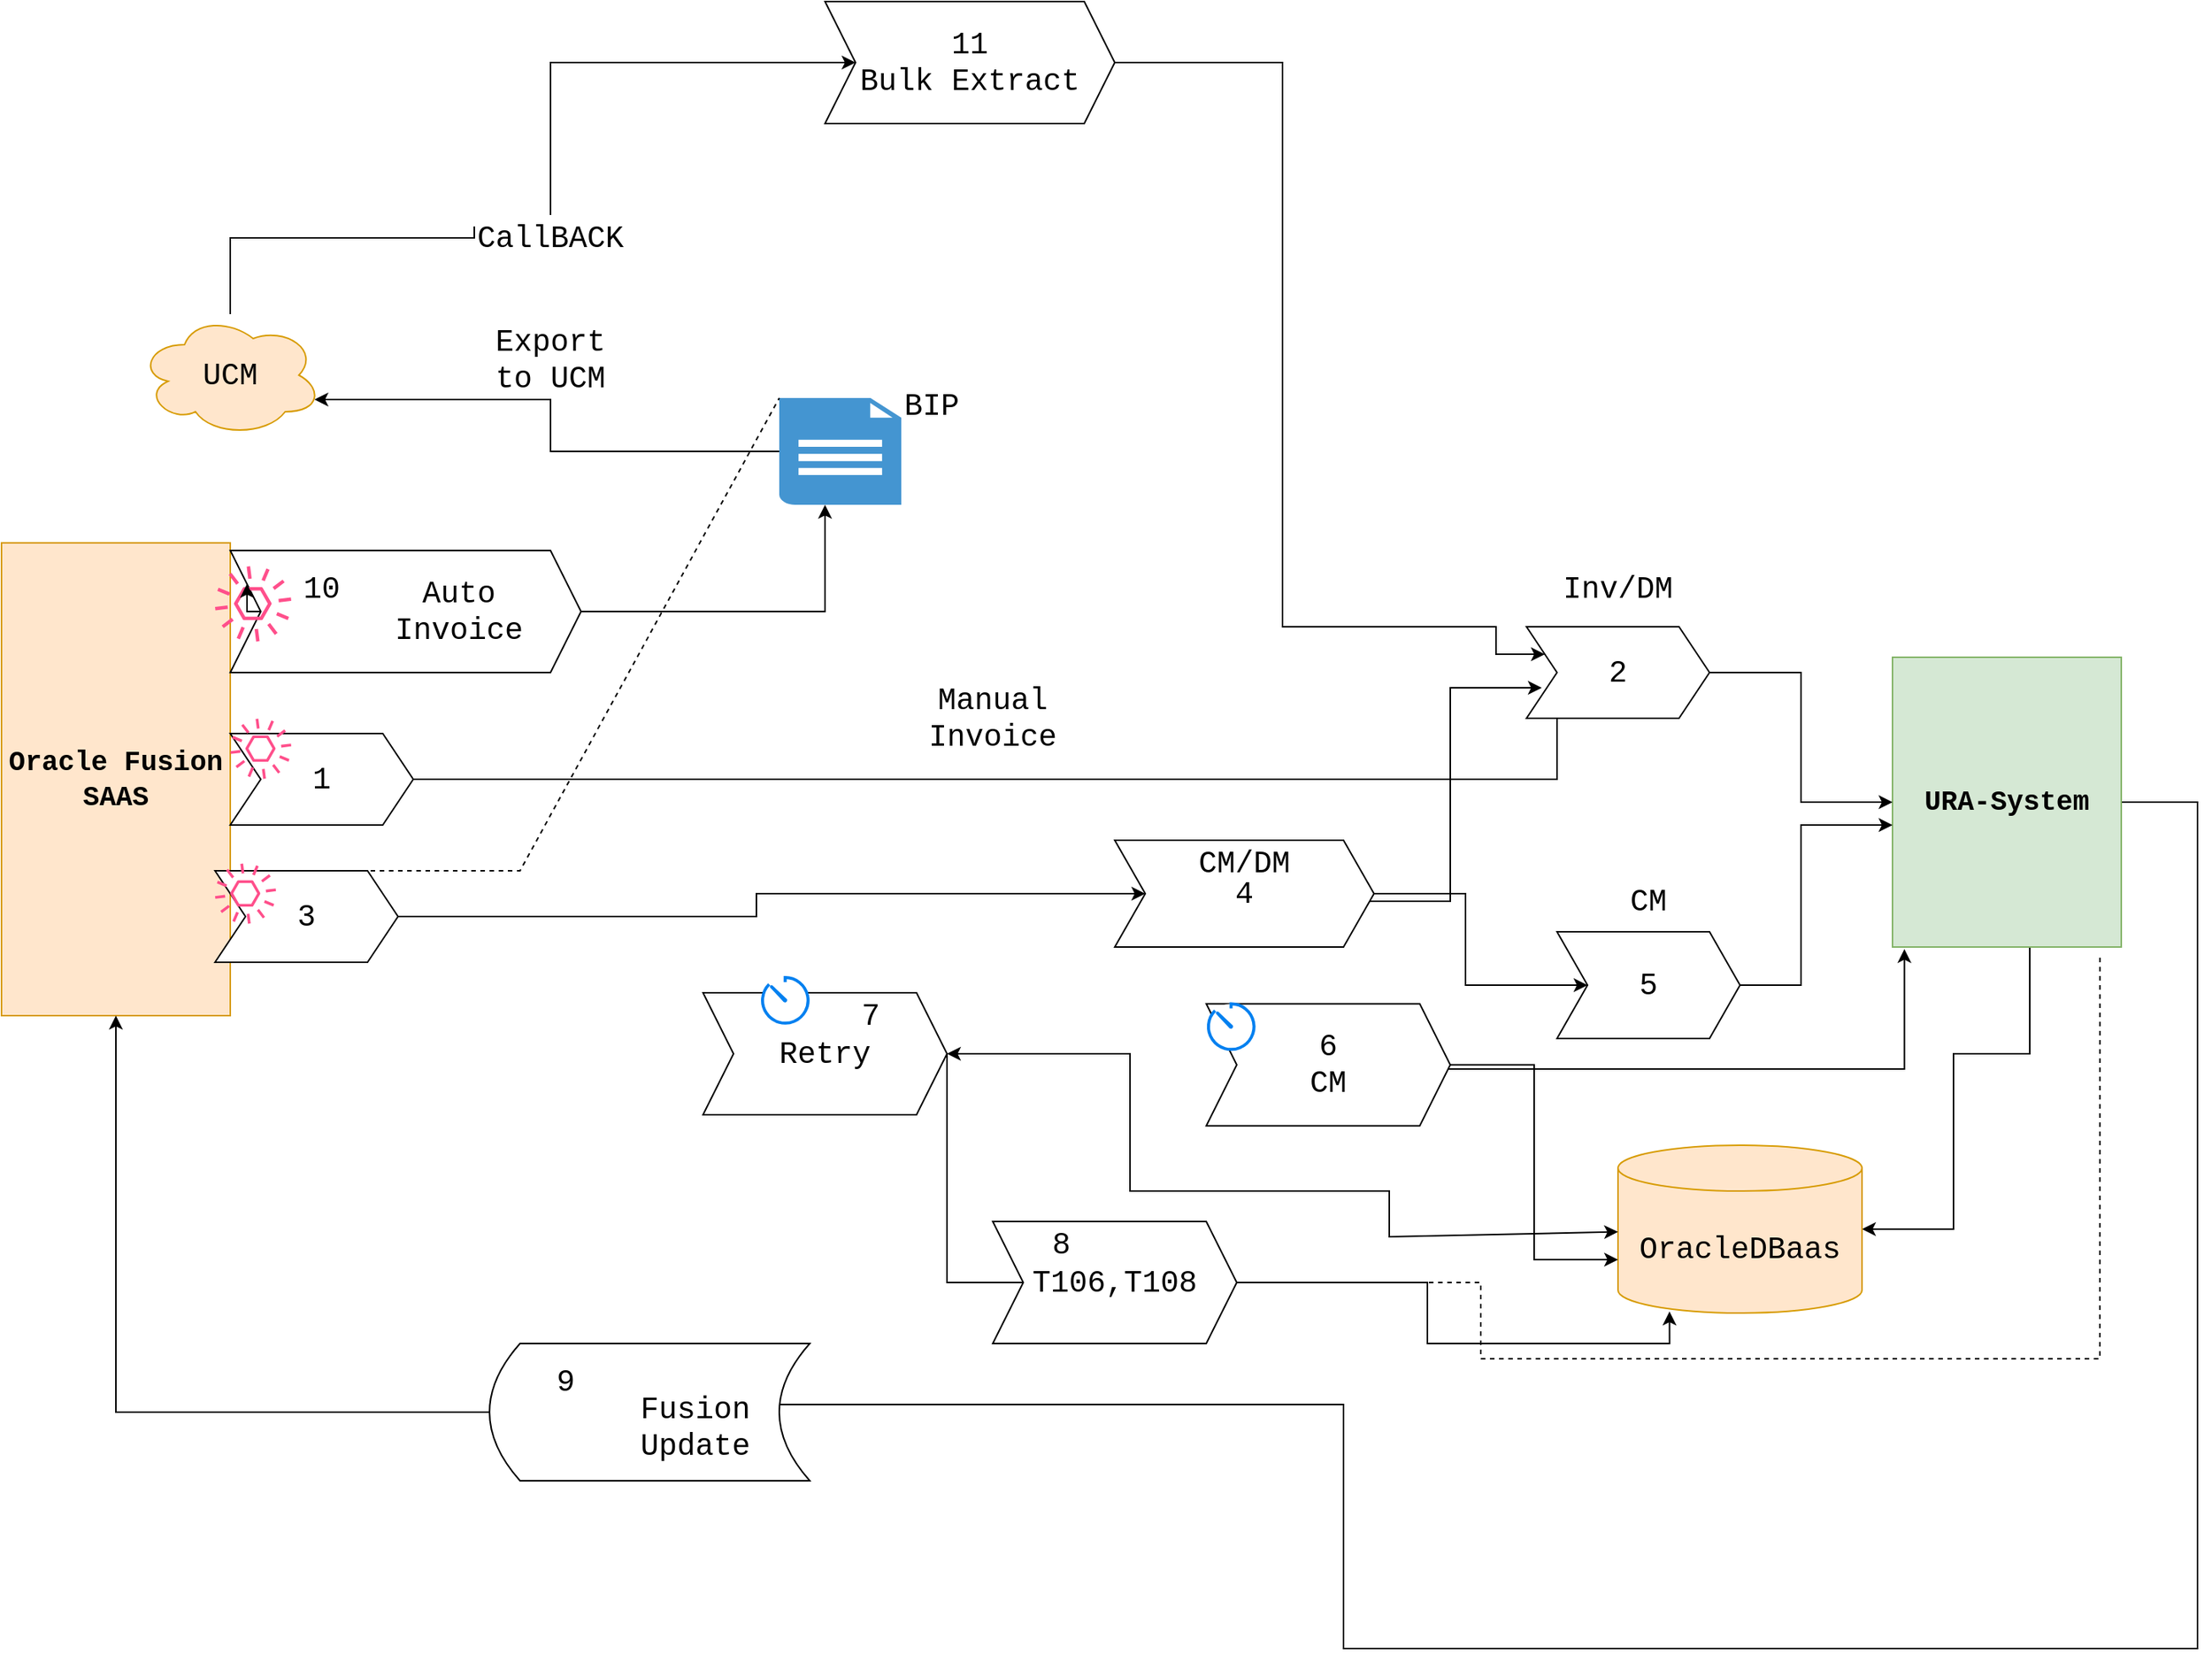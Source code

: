 <mxfile version="15.5.8" type="github">
  <diagram id="HXzt17Rm_zem7e5teo9B" name="Page-1">
    <mxGraphModel dx="2940" dy="1704" grid="1" gridSize="10" guides="1" tooltips="1" connect="1" arrows="1" fold="1" page="1" pageScale="1" pageWidth="850" pageHeight="1100" math="0" shadow="0">
      <root>
        <mxCell id="0" />
        <mxCell id="1" parent="0" />
        <mxCell id="_rh--6CCZ1OBjoR3TniN-2" value="&lt;h2&gt;&lt;font face=&quot;Courier New&quot;&gt;Oracle Fusion SAAS&lt;/font&gt;&lt;/h2&gt;" style="rounded=0;whiteSpace=wrap;html=1;fillColor=#ffe6cc;strokeColor=#d79b00;" vertex="1" parent="1">
          <mxGeometry x="-1150" y="185" width="150" height="310" as="geometry" />
        </mxCell>
        <mxCell id="_rh--6CCZ1OBjoR3TniN-22" style="edgeStyle=orthogonalEdgeStyle;rounded=0;orthogonalLoop=1;jettySize=auto;html=1;fontFamily=Courier New;fontSize=20;" edge="1" parent="1" source="_rh--6CCZ1OBjoR3TniN-4" target="_rh--6CCZ1OBjoR3TniN-21">
          <mxGeometry relative="1" as="geometry">
            <mxPoint x="130" y="660" as="targetPoint" />
            <Array as="points">
              <mxPoint x="180" y="520" />
              <mxPoint x="130" y="520" />
              <mxPoint x="130" y="635" />
            </Array>
          </mxGeometry>
        </mxCell>
        <mxCell id="_rh--6CCZ1OBjoR3TniN-61" style="edgeStyle=orthogonalEdgeStyle;rounded=0;orthogonalLoop=1;jettySize=auto;html=1;fontFamily=Courier New;fontSize=20;entryX=0.906;entryY=0.425;entryDx=0;entryDy=0;entryPerimeter=0;" edge="1" parent="1" source="_rh--6CCZ1OBjoR3TniN-4" target="_rh--6CCZ1OBjoR3TniN-58">
          <mxGeometry relative="1" as="geometry">
            <mxPoint x="-610" y="720" as="targetPoint" />
            <Array as="points">
              <mxPoint x="290" y="355" />
              <mxPoint x="290" y="910" />
              <mxPoint x="-270" y="910" />
              <mxPoint x="-270" y="750" />
              <mxPoint x="-676" y="750" />
            </Array>
          </mxGeometry>
        </mxCell>
        <mxCell id="_rh--6CCZ1OBjoR3TniN-4" value="&lt;h2&gt;&lt;font face=&quot;Courier New&quot;&gt;URA-System &lt;/font&gt;&lt;br&gt;&lt;/h2&gt;" style="rounded=0;whiteSpace=wrap;html=1;fillColor=#d5e8d4;strokeColor=#82b366;" vertex="1" parent="1">
          <mxGeometry x="90" y="260" width="150" height="190" as="geometry" />
        </mxCell>
        <mxCell id="_rh--6CCZ1OBjoR3TniN-77" style="edgeStyle=orthogonalEdgeStyle;rounded=0;orthogonalLoop=1;jettySize=auto;html=1;entryX=0.96;entryY=0.7;entryDx=0;entryDy=0;entryPerimeter=0;fontFamily=Courier New;fontSize=20;" edge="1" parent="1" source="_rh--6CCZ1OBjoR3TniN-6" target="_rh--6CCZ1OBjoR3TniN-75">
          <mxGeometry relative="1" as="geometry" />
        </mxCell>
        <mxCell id="_rh--6CCZ1OBjoR3TniN-6" value="" style="shadow=0;dashed=0;html=1;strokeColor=none;fillColor=#4495D1;labelPosition=center;verticalLabelPosition=bottom;verticalAlign=top;align=center;outlineConnect=0;shape=mxgraph.veeam.2d.report;fontFamily=Courier New;" vertex="1" parent="1">
          <mxGeometry x="-640" y="90" width="80" height="70" as="geometry" />
        </mxCell>
        <mxCell id="_rh--6CCZ1OBjoR3TniN-14" style="edgeStyle=orthogonalEdgeStyle;rounded=0;orthogonalLoop=1;jettySize=auto;html=1;entryX=0;entryY=0.5;entryDx=0;entryDy=0;fontFamily=Courier New;fontSize=20;" edge="1" parent="1" source="_rh--6CCZ1OBjoR3TniN-7" target="_rh--6CCZ1OBjoR3TniN-8">
          <mxGeometry relative="1" as="geometry" />
        </mxCell>
        <mxCell id="_rh--6CCZ1OBjoR3TniN-31" style="edgeStyle=orthogonalEdgeStyle;rounded=0;orthogonalLoop=1;jettySize=auto;html=1;fontFamily=Courier New;fontSize=20;startArrow=none;" edge="1" parent="1" source="_rh--6CCZ1OBjoR3TniN-68" target="_rh--6CCZ1OBjoR3TniN-6">
          <mxGeometry relative="1" as="geometry">
            <Array as="points">
              <mxPoint x="-610" y="230" />
            </Array>
          </mxGeometry>
        </mxCell>
        <mxCell id="_rh--6CCZ1OBjoR3TniN-7" value="1" style="shape=step;perimeter=stepPerimeter;whiteSpace=wrap;html=1;fixedSize=1;fontFamily=Courier New;fontSize=20;" vertex="1" parent="1">
          <mxGeometry x="-1000" y="310" width="120" height="60" as="geometry" />
        </mxCell>
        <mxCell id="_rh--6CCZ1OBjoR3TniN-15" style="edgeStyle=orthogonalEdgeStyle;rounded=0;orthogonalLoop=1;jettySize=auto;html=1;fontFamily=Courier New;fontSize=20;" edge="1" parent="1" source="_rh--6CCZ1OBjoR3TniN-8" target="_rh--6CCZ1OBjoR3TniN-4">
          <mxGeometry relative="1" as="geometry" />
        </mxCell>
        <mxCell id="_rh--6CCZ1OBjoR3TniN-8" value="2" style="shape=step;perimeter=stepPerimeter;whiteSpace=wrap;html=1;fixedSize=1;fontFamily=Courier New;fontSize=20;" vertex="1" parent="1">
          <mxGeometry x="-150" y="240" width="120" height="60" as="geometry" />
        </mxCell>
        <mxCell id="_rh--6CCZ1OBjoR3TniN-9" value="" style="sketch=0;outlineConnect=0;fontColor=#232F3E;gradientColor=none;fillColor=#FF4F8B;strokeColor=none;dashed=0;verticalLabelPosition=bottom;verticalAlign=top;align=center;html=1;fontSize=12;fontStyle=0;aspect=fixed;pointerEvents=1;shape=mxgraph.aws4.event;fontFamily=Courier New;" vertex="1" parent="1">
          <mxGeometry x="-1000" y="300" width="40" height="40" as="geometry" />
        </mxCell>
        <mxCell id="_rh--6CCZ1OBjoR3TniN-17" style="edgeStyle=orthogonalEdgeStyle;rounded=0;orthogonalLoop=1;jettySize=auto;html=1;entryX=0;entryY=0.5;entryDx=0;entryDy=0;fontFamily=Courier New;fontSize=20;" edge="1" parent="1" source="_rh--6CCZ1OBjoR3TniN-10" target="_rh--6CCZ1OBjoR3TniN-16">
          <mxGeometry relative="1" as="geometry" />
        </mxCell>
        <mxCell id="_rh--6CCZ1OBjoR3TniN-10" value="3" style="shape=step;perimeter=stepPerimeter;whiteSpace=wrap;html=1;fixedSize=1;fontFamily=Courier New;fontSize=20;" vertex="1" parent="1">
          <mxGeometry x="-1010" y="400" width="120" height="60" as="geometry" />
        </mxCell>
        <mxCell id="_rh--6CCZ1OBjoR3TniN-11" value="" style="sketch=0;outlineConnect=0;fontColor=#232F3E;gradientColor=none;fillColor=#FF4F8B;strokeColor=none;dashed=0;verticalLabelPosition=bottom;verticalAlign=top;align=center;html=1;fontSize=12;fontStyle=0;aspect=fixed;pointerEvents=1;shape=mxgraph.aws4.event;fontFamily=Courier New;" vertex="1" parent="1">
          <mxGeometry x="-1010" y="395" width="40" height="40" as="geometry" />
        </mxCell>
        <mxCell id="_rh--6CCZ1OBjoR3TniN-24" style="edgeStyle=orthogonalEdgeStyle;rounded=0;orthogonalLoop=1;jettySize=auto;html=1;fontFamily=Courier New;fontSize=20;" edge="1" parent="1" source="_rh--6CCZ1OBjoR3TniN-16">
          <mxGeometry relative="1" as="geometry">
            <mxPoint x="-140" y="280" as="targetPoint" />
            <Array as="points">
              <mxPoint x="-200" y="420" />
              <mxPoint x="-200" y="280" />
            </Array>
          </mxGeometry>
        </mxCell>
        <mxCell id="_rh--6CCZ1OBjoR3TniN-27" style="edgeStyle=orthogonalEdgeStyle;rounded=0;orthogonalLoop=1;jettySize=auto;html=1;entryX=0;entryY=0.5;entryDx=0;entryDy=0;fontFamily=Courier New;fontSize=20;" edge="1" parent="1" source="_rh--6CCZ1OBjoR3TniN-16" target="_rh--6CCZ1OBjoR3TniN-25">
          <mxGeometry relative="1" as="geometry" />
        </mxCell>
        <mxCell id="_rh--6CCZ1OBjoR3TniN-16" value="4" style="shape=step;perimeter=stepPerimeter;whiteSpace=wrap;html=1;fixedSize=1;fontFamily=Courier New;fontSize=20;" vertex="1" parent="1">
          <mxGeometry x="-420" y="380" width="170" height="70" as="geometry" />
        </mxCell>
        <mxCell id="_rh--6CCZ1OBjoR3TniN-19" value="&lt;div&gt;Manual&lt;/div&gt;&lt;div&gt;Invoice&lt;/div&gt;" style="text;html=1;strokeColor=none;fillColor=none;align=center;verticalAlign=middle;whiteSpace=wrap;rounded=0;fontFamily=Courier New;fontSize=20;" vertex="1" parent="1">
          <mxGeometry x="-560" y="270" width="120" height="60" as="geometry" />
        </mxCell>
        <mxCell id="_rh--6CCZ1OBjoR3TniN-20" value="CM/DM" style="text;html=1;strokeColor=none;fillColor=none;align=center;verticalAlign=middle;whiteSpace=wrap;rounded=0;fontFamily=Courier New;fontSize=20;" vertex="1" parent="1">
          <mxGeometry x="-380" y="370" width="90" height="50" as="geometry" />
        </mxCell>
        <mxCell id="_rh--6CCZ1OBjoR3TniN-21" value="OracleDBaas" style="shape=cylinder3;whiteSpace=wrap;html=1;boundedLbl=1;backgroundOutline=1;size=15;fontFamily=Courier New;fontSize=20;fillColor=#ffe6cc;strokeColor=#d79b00;" vertex="1" parent="1">
          <mxGeometry x="-90" y="580" width="160" height="110" as="geometry" />
        </mxCell>
        <mxCell id="_rh--6CCZ1OBjoR3TniN-30" style="edgeStyle=orthogonalEdgeStyle;rounded=0;orthogonalLoop=1;jettySize=auto;html=1;fontFamily=Courier New;fontSize=20;" edge="1" parent="1" source="_rh--6CCZ1OBjoR3TniN-25" target="_rh--6CCZ1OBjoR3TniN-4">
          <mxGeometry relative="1" as="geometry">
            <mxPoint x="80" y="370" as="targetPoint" />
            <Array as="points">
              <mxPoint x="30" y="475" />
              <mxPoint x="30" y="370" />
            </Array>
          </mxGeometry>
        </mxCell>
        <mxCell id="_rh--6CCZ1OBjoR3TniN-25" value="5" style="shape=step;perimeter=stepPerimeter;whiteSpace=wrap;html=1;fixedSize=1;fontFamily=Courier New;fontSize=20;" vertex="1" parent="1">
          <mxGeometry x="-130" y="440" width="120" height="70" as="geometry" />
        </mxCell>
        <mxCell id="_rh--6CCZ1OBjoR3TniN-28" value="CM" style="text;html=1;strokeColor=none;fillColor=none;align=center;verticalAlign=middle;whiteSpace=wrap;rounded=0;fontFamily=Courier New;fontSize=20;" vertex="1" parent="1">
          <mxGeometry x="-100" y="405" width="60" height="30" as="geometry" />
        </mxCell>
        <mxCell id="_rh--6CCZ1OBjoR3TniN-29" value="Inv/DM" style="text;html=1;strokeColor=none;fillColor=none;align=center;verticalAlign=middle;whiteSpace=wrap;rounded=0;fontFamily=Courier New;fontSize=20;" vertex="1" parent="1">
          <mxGeometry x="-130" y="200" width="80" height="30" as="geometry" />
        </mxCell>
        <mxCell id="_rh--6CCZ1OBjoR3TniN-36" value="BIP" style="text;html=1;strokeColor=none;fillColor=none;align=center;verticalAlign=middle;whiteSpace=wrap;rounded=0;fontFamily=Courier New;fontSize=20;" vertex="1" parent="1">
          <mxGeometry x="-570" y="80" width="60" height="30" as="geometry" />
        </mxCell>
        <mxCell id="_rh--6CCZ1OBjoR3TniN-43" style="edgeStyle=orthogonalEdgeStyle;rounded=0;orthogonalLoop=1;jettySize=auto;html=1;entryX=0.052;entryY=1.007;entryDx=0;entryDy=0;entryPerimeter=0;fontFamily=Courier New;fontSize=20;" edge="1" parent="1" source="_rh--6CCZ1OBjoR3TniN-41" target="_rh--6CCZ1OBjoR3TniN-4">
          <mxGeometry relative="1" as="geometry">
            <Array as="points">
              <mxPoint x="98" y="530" />
            </Array>
          </mxGeometry>
        </mxCell>
        <mxCell id="_rh--6CCZ1OBjoR3TniN-51" style="edgeStyle=orthogonalEdgeStyle;rounded=0;orthogonalLoop=1;jettySize=auto;html=1;entryX=0;entryY=0;entryDx=0;entryDy=75;entryPerimeter=0;fontFamily=Courier New;fontSize=20;" edge="1" parent="1" source="_rh--6CCZ1OBjoR3TniN-41" target="_rh--6CCZ1OBjoR3TniN-21">
          <mxGeometry relative="1" as="geometry" />
        </mxCell>
        <mxCell id="_rh--6CCZ1OBjoR3TniN-41" value="&lt;div&gt;6&lt;/div&gt;&lt;div&gt;CM&lt;br&gt;&lt;/div&gt;" style="shape=step;perimeter=stepPerimeter;whiteSpace=wrap;html=1;fixedSize=1;fontFamily=Courier New;fontSize=20;" vertex="1" parent="1">
          <mxGeometry x="-360" y="487.25" width="160" height="80" as="geometry" />
        </mxCell>
        <mxCell id="_rh--6CCZ1OBjoR3TniN-42" value="" style="html=1;verticalLabelPosition=bottom;align=center;labelBackgroundColor=#ffffff;verticalAlign=top;strokeWidth=2;strokeColor=#0080F0;shadow=0;dashed=0;shape=mxgraph.ios7.icons.gauge;fontFamily=Courier New;fontSize=20;" vertex="1" parent="1">
          <mxGeometry x="-360" y="487.25" width="32.4" height="31.5" as="geometry" />
        </mxCell>
        <mxCell id="_rh--6CCZ1OBjoR3TniN-47" style="edgeStyle=orthogonalEdgeStyle;rounded=0;orthogonalLoop=1;jettySize=auto;html=1;fontFamily=Courier New;fontSize=20;entryX=0;entryY=0.5;entryDx=0;entryDy=0;exitX=1;exitY=0.5;exitDx=0;exitDy=0;" edge="1" parent="1" source="_rh--6CCZ1OBjoR3TniN-44" target="_rh--6CCZ1OBjoR3TniN-46">
          <mxGeometry relative="1" as="geometry">
            <mxPoint x="-450" y="670" as="targetPoint" />
            <mxPoint x="-380" y="560" as="sourcePoint" />
            <Array as="points">
              <mxPoint x="-470" y="670" />
              <mxPoint x="-390" y="670" />
            </Array>
          </mxGeometry>
        </mxCell>
        <mxCell id="_rh--6CCZ1OBjoR3TniN-44" value="Retry" style="shape=step;perimeter=stepPerimeter;whiteSpace=wrap;html=1;fixedSize=1;fontFamily=Courier New;fontSize=20;" vertex="1" parent="1">
          <mxGeometry x="-690" y="480" width="160" height="80" as="geometry" />
        </mxCell>
        <mxCell id="_rh--6CCZ1OBjoR3TniN-45" value="" style="html=1;verticalLabelPosition=bottom;align=center;labelBackgroundColor=#ffffff;verticalAlign=top;strokeWidth=2;strokeColor=#0080F0;shadow=0;dashed=0;shape=mxgraph.ios7.icons.gauge;fontFamily=Courier New;fontSize=20;" vertex="1" parent="1">
          <mxGeometry x="-652.4" y="470" width="32.4" height="31.5" as="geometry" />
        </mxCell>
        <mxCell id="_rh--6CCZ1OBjoR3TniN-56" style="edgeStyle=orthogonalEdgeStyle;rounded=0;orthogonalLoop=1;jettySize=auto;html=1;entryX=0.211;entryY=0.991;entryDx=0;entryDy=0;entryPerimeter=0;fontFamily=Courier New;fontSize=20;" edge="1" parent="1" source="_rh--6CCZ1OBjoR3TniN-46" target="_rh--6CCZ1OBjoR3TniN-21">
          <mxGeometry relative="1" as="geometry" />
        </mxCell>
        <mxCell id="_rh--6CCZ1OBjoR3TniN-46" value="T106,T108" style="shape=step;perimeter=stepPerimeter;whiteSpace=wrap;html=1;fixedSize=1;fontFamily=Courier New;fontSize=20;" vertex="1" parent="1">
          <mxGeometry x="-500" y="630" width="160" height="80" as="geometry" />
        </mxCell>
        <mxCell id="_rh--6CCZ1OBjoR3TniN-48" value="7" style="text;html=1;strokeColor=none;fillColor=none;align=center;verticalAlign=middle;whiteSpace=wrap;rounded=0;fontFamily=Courier New;fontSize=20;" vertex="1" parent="1">
          <mxGeometry x="-610" y="480" width="60" height="30" as="geometry" />
        </mxCell>
        <mxCell id="_rh--6CCZ1OBjoR3TniN-49" value="8" style="text;html=1;strokeColor=none;fillColor=none;align=center;verticalAlign=middle;whiteSpace=wrap;rounded=0;fontFamily=Courier New;fontSize=20;" vertex="1" parent="1">
          <mxGeometry x="-485" y="630" width="60" height="30" as="geometry" />
        </mxCell>
        <mxCell id="_rh--6CCZ1OBjoR3TniN-53" value="" style="endArrow=classic;startArrow=classic;html=1;rounded=0;fontFamily=Courier New;fontSize=20;exitX=1;exitY=0.5;exitDx=0;exitDy=0;" edge="1" parent="1" source="_rh--6CCZ1OBjoR3TniN-44" target="_rh--6CCZ1OBjoR3TniN-21">
          <mxGeometry width="50" height="50" relative="1" as="geometry">
            <mxPoint x="-500" y="520" as="sourcePoint" />
            <mxPoint x="-420" y="610" as="targetPoint" />
            <Array as="points">
              <mxPoint x="-410" y="520" />
              <mxPoint x="-410" y="610" />
              <mxPoint x="-240" y="610" />
              <mxPoint x="-240" y="640" />
            </Array>
          </mxGeometry>
        </mxCell>
        <mxCell id="_rh--6CCZ1OBjoR3TniN-55" value="" style="endArrow=none;dashed=1;html=1;rounded=0;fontFamily=Courier New;fontSize=20;exitX=1;exitY=0.5;exitDx=0;exitDy=0;entryX=0.907;entryY=1.032;entryDx=0;entryDy=0;entryPerimeter=0;" edge="1" parent="1" source="_rh--6CCZ1OBjoR3TniN-46" target="_rh--6CCZ1OBjoR3TniN-4">
          <mxGeometry width="50" height="50" relative="1" as="geometry">
            <mxPoint x="-140" y="720" as="sourcePoint" />
            <mxPoint x="290" y="770" as="targetPoint" />
            <Array as="points">
              <mxPoint x="-180" y="670" />
              <mxPoint x="-180" y="720" />
              <mxPoint x="140" y="720" />
              <mxPoint x="226" y="720" />
            </Array>
          </mxGeometry>
        </mxCell>
        <mxCell id="_rh--6CCZ1OBjoR3TniN-60" style="edgeStyle=orthogonalEdgeStyle;rounded=0;orthogonalLoop=1;jettySize=auto;html=1;fontFamily=Courier New;fontSize=20;" edge="1" parent="1" source="_rh--6CCZ1OBjoR3TniN-58" target="_rh--6CCZ1OBjoR3TniN-2">
          <mxGeometry relative="1" as="geometry" />
        </mxCell>
        <mxCell id="_rh--6CCZ1OBjoR3TniN-58" value="" style="shape=dataStorage;whiteSpace=wrap;html=1;fixedSize=1;fontFamily=Courier New;fontSize=20;" vertex="1" parent="1">
          <mxGeometry x="-830" y="710" width="210" height="90" as="geometry" />
        </mxCell>
        <mxCell id="_rh--6CCZ1OBjoR3TniN-59" value="&lt;div&gt;Fusion&lt;/div&gt;&lt;div&gt;Update&lt;/div&gt;" style="text;html=1;strokeColor=none;fillColor=none;align=center;verticalAlign=middle;whiteSpace=wrap;rounded=0;fontFamily=Courier New;fontSize=20;" vertex="1" parent="1">
          <mxGeometry x="-780" y="740" width="170" height="50" as="geometry" />
        </mxCell>
        <mxCell id="_rh--6CCZ1OBjoR3TniN-62" value="" style="endArrow=none;dashed=1;html=1;rounded=0;fontFamily=Courier New;fontSize=20;exitX=0.75;exitY=0;exitDx=0;exitDy=0;" edge="1" parent="1" source="_rh--6CCZ1OBjoR3TniN-10">
          <mxGeometry width="50" height="50" relative="1" as="geometry">
            <mxPoint x="-560" y="400" as="sourcePoint" />
            <mxPoint x="-640" y="90" as="targetPoint" />
            <Array as="points">
              <mxPoint x="-810" y="400" />
            </Array>
          </mxGeometry>
        </mxCell>
        <mxCell id="_rh--6CCZ1OBjoR3TniN-65" value="9" style="text;html=1;strokeColor=none;fillColor=none;align=center;verticalAlign=middle;whiteSpace=wrap;rounded=0;fontFamily=Courier New;fontSize=20;" vertex="1" parent="1">
          <mxGeometry x="-810" y="720" width="60" height="30" as="geometry" />
        </mxCell>
        <mxCell id="_rh--6CCZ1OBjoR3TniN-68" value="" style="shape=step;perimeter=stepPerimeter;whiteSpace=wrap;html=1;fixedSize=1;fontFamily=Courier New;fontSize=20;" vertex="1" parent="1">
          <mxGeometry x="-1000" y="190" width="230" height="80" as="geometry" />
        </mxCell>
        <mxCell id="_rh--6CCZ1OBjoR3TniN-71" value="10" style="text;html=1;strokeColor=none;fillColor=none;align=center;verticalAlign=middle;whiteSpace=wrap;rounded=0;fontFamily=Courier New;fontSize=20;" vertex="1" parent="1">
          <mxGeometry x="-970" y="200" width="60" height="30" as="geometry" />
        </mxCell>
        <mxCell id="_rh--6CCZ1OBjoR3TniN-72" value="Auto Invoice" style="text;html=1;strokeColor=none;fillColor=none;align=center;verticalAlign=middle;whiteSpace=wrap;rounded=0;fontFamily=Courier New;fontSize=20;" vertex="1" parent="1">
          <mxGeometry x="-880" y="215" width="60" height="30" as="geometry" />
        </mxCell>
        <mxCell id="_rh--6CCZ1OBjoR3TniN-73" value="" style="sketch=0;outlineConnect=0;fontColor=#232F3E;gradientColor=none;fillColor=#FF4F8B;strokeColor=none;dashed=0;verticalLabelPosition=bottom;verticalAlign=top;align=center;html=1;fontSize=12;fontStyle=0;aspect=fixed;pointerEvents=1;shape=mxgraph.aws4.event;fontFamily=Courier New;" vertex="1" parent="1">
          <mxGeometry x="-1010" y="200" width="50" height="50" as="geometry" />
        </mxCell>
        <mxCell id="_rh--6CCZ1OBjoR3TniN-74" style="edgeStyle=orthogonalEdgeStyle;rounded=0;orthogonalLoop=1;jettySize=auto;html=1;exitX=0;exitY=0.5;exitDx=0;exitDy=0;entryX=0;entryY=0.25;entryDx=0;entryDy=0;fontFamily=Courier New;fontSize=20;" edge="1" parent="1" source="_rh--6CCZ1OBjoR3TniN-68" target="_rh--6CCZ1OBjoR3TniN-68">
          <mxGeometry relative="1" as="geometry" />
        </mxCell>
        <mxCell id="_rh--6CCZ1OBjoR3TniN-78" style="edgeStyle=orthogonalEdgeStyle;rounded=0;orthogonalLoop=1;jettySize=auto;html=1;fontFamily=Courier New;fontSize=20;startArrow=none;entryX=0;entryY=0.5;entryDx=0;entryDy=0;" edge="1" parent="1" source="_rh--6CCZ1OBjoR3TniN-79" target="_rh--6CCZ1OBjoR3TniN-81">
          <mxGeometry relative="1" as="geometry">
            <mxPoint x="-620" y="-140" as="targetPoint" />
            <Array as="points">
              <mxPoint x="-790" y="-130" />
            </Array>
          </mxGeometry>
        </mxCell>
        <mxCell id="_rh--6CCZ1OBjoR3TniN-75" value="UCM" style="ellipse;shape=cloud;whiteSpace=wrap;html=1;fontFamily=Courier New;fontSize=20;fillColor=#ffe6cc;strokeColor=#d79b00;" vertex="1" parent="1">
          <mxGeometry x="-1060" y="35" width="120" height="80" as="geometry" />
        </mxCell>
        <mxCell id="_rh--6CCZ1OBjoR3TniN-79" value="CallBACK" style="text;html=1;strokeColor=none;fillColor=none;align=center;verticalAlign=middle;whiteSpace=wrap;rounded=0;fontFamily=Courier New;fontSize=20;" vertex="1" parent="1">
          <mxGeometry x="-840" y="-30" width="100" height="30" as="geometry" />
        </mxCell>
        <mxCell id="_rh--6CCZ1OBjoR3TniN-80" value="" style="edgeStyle=orthogonalEdgeStyle;rounded=0;orthogonalLoop=1;jettySize=auto;html=1;fontFamily=Courier New;fontSize=20;endArrow=none;entryX=0;entryY=0.25;entryDx=0;entryDy=0;" edge="1" parent="1" source="_rh--6CCZ1OBjoR3TniN-75" target="_rh--6CCZ1OBjoR3TniN-79">
          <mxGeometry relative="1" as="geometry">
            <mxPoint x="-620" y="-140" as="targetPoint" />
            <mxPoint x="-1000" y="35" as="sourcePoint" />
            <Array as="points">
              <mxPoint x="-1000" y="-15" />
              <mxPoint x="-840" y="-15" />
            </Array>
          </mxGeometry>
        </mxCell>
        <mxCell id="_rh--6CCZ1OBjoR3TniN-83" style="edgeStyle=orthogonalEdgeStyle;rounded=0;orthogonalLoop=1;jettySize=auto;html=1;fontFamily=Courier New;fontSize=20;entryX=0;entryY=0.25;entryDx=0;entryDy=0;" edge="1" parent="1" source="_rh--6CCZ1OBjoR3TniN-81" target="_rh--6CCZ1OBjoR3TniN-8">
          <mxGeometry relative="1" as="geometry">
            <mxPoint x="-170" y="270" as="targetPoint" />
            <Array as="points">
              <mxPoint x="-310" y="-130" />
              <mxPoint x="-310" y="240" />
              <mxPoint x="-170" y="240" />
              <mxPoint x="-170" y="258" />
            </Array>
          </mxGeometry>
        </mxCell>
        <mxCell id="_rh--6CCZ1OBjoR3TniN-81" value="&lt;div&gt;11&lt;/div&gt;&lt;div&gt;Bulk Extract&lt;br&gt;&lt;/div&gt;" style="shape=step;perimeter=stepPerimeter;whiteSpace=wrap;html=1;fixedSize=1;fontFamily=Courier New;fontSize=20;" vertex="1" parent="1">
          <mxGeometry x="-610" y="-170" width="190" height="80" as="geometry" />
        </mxCell>
        <mxCell id="_rh--6CCZ1OBjoR3TniN-82" value="Export to UCM" style="text;html=1;strokeColor=none;fillColor=none;align=center;verticalAlign=middle;whiteSpace=wrap;rounded=0;fontFamily=Courier New;fontSize=20;" vertex="1" parent="1">
          <mxGeometry x="-840" y="50" width="100" height="30" as="geometry" />
        </mxCell>
      </root>
    </mxGraphModel>
  </diagram>
</mxfile>

